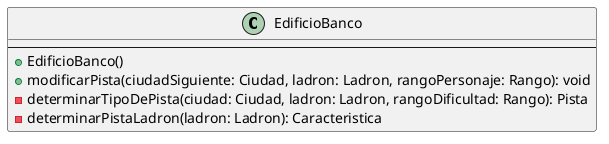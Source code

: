 @startuml

class EdificioBanco {
    --
    +EdificioBanco()
    +modificarPista(ciudadSiguiente: Ciudad, ladron: Ladron, rangoPersonaje: Rango): void
    -determinarTipoDePista(ciudad: Ciudad, ladron: Ladron, rangoDificultad: Rango): Pista
    -determinarPistaLadron(ladron: Ladron): Caracteristica
}

@enduml